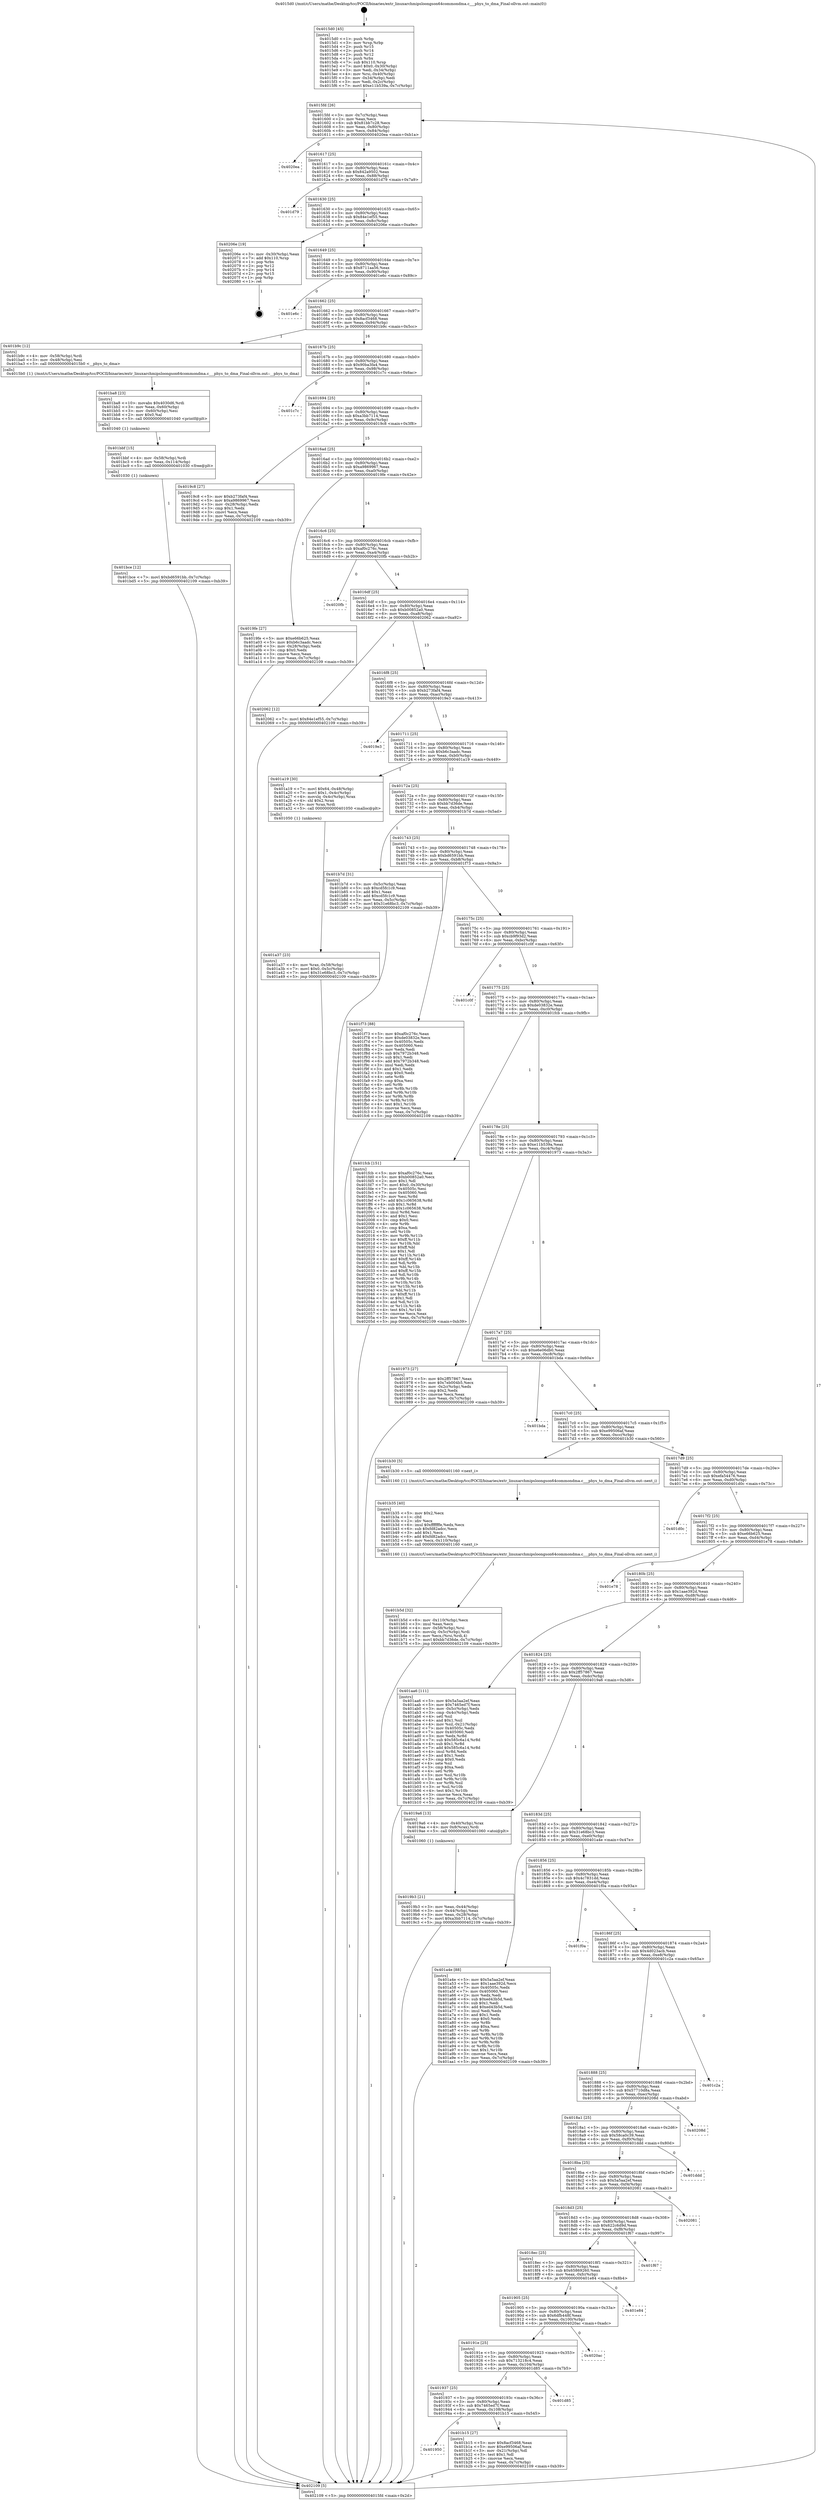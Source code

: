 digraph "0x4015d0" {
  label = "0x4015d0 (/mnt/c/Users/mathe/Desktop/tcc/POCII/binaries/extr_linuxarchmipsloongson64commondma.c___phys_to_dma_Final-ollvm.out::main(0))"
  labelloc = "t"
  node[shape=record]

  Entry [label="",width=0.3,height=0.3,shape=circle,fillcolor=black,style=filled]
  "0x4015fd" [label="{
     0x4015fd [26]\l
     | [instrs]\l
     &nbsp;&nbsp;0x4015fd \<+3\>: mov -0x7c(%rbp),%eax\l
     &nbsp;&nbsp;0x401600 \<+2\>: mov %eax,%ecx\l
     &nbsp;&nbsp;0x401602 \<+6\>: sub $0x81bb7c28,%ecx\l
     &nbsp;&nbsp;0x401608 \<+3\>: mov %eax,-0x80(%rbp)\l
     &nbsp;&nbsp;0x40160b \<+6\>: mov %ecx,-0x84(%rbp)\l
     &nbsp;&nbsp;0x401611 \<+6\>: je 00000000004020ea \<main+0xb1a\>\l
  }"]
  "0x4020ea" [label="{
     0x4020ea\l
  }", style=dashed]
  "0x401617" [label="{
     0x401617 [25]\l
     | [instrs]\l
     &nbsp;&nbsp;0x401617 \<+5\>: jmp 000000000040161c \<main+0x4c\>\l
     &nbsp;&nbsp;0x40161c \<+3\>: mov -0x80(%rbp),%eax\l
     &nbsp;&nbsp;0x40161f \<+5\>: sub $0x842a9502,%eax\l
     &nbsp;&nbsp;0x401624 \<+6\>: mov %eax,-0x88(%rbp)\l
     &nbsp;&nbsp;0x40162a \<+6\>: je 0000000000401d79 \<main+0x7a9\>\l
  }"]
  Exit [label="",width=0.3,height=0.3,shape=circle,fillcolor=black,style=filled,peripheries=2]
  "0x401d79" [label="{
     0x401d79\l
  }", style=dashed]
  "0x401630" [label="{
     0x401630 [25]\l
     | [instrs]\l
     &nbsp;&nbsp;0x401630 \<+5\>: jmp 0000000000401635 \<main+0x65\>\l
     &nbsp;&nbsp;0x401635 \<+3\>: mov -0x80(%rbp),%eax\l
     &nbsp;&nbsp;0x401638 \<+5\>: sub $0x84e1ef55,%eax\l
     &nbsp;&nbsp;0x40163d \<+6\>: mov %eax,-0x8c(%rbp)\l
     &nbsp;&nbsp;0x401643 \<+6\>: je 000000000040206e \<main+0xa9e\>\l
  }"]
  "0x401bce" [label="{
     0x401bce [12]\l
     | [instrs]\l
     &nbsp;&nbsp;0x401bce \<+7\>: movl $0xbd6591bb,-0x7c(%rbp)\l
     &nbsp;&nbsp;0x401bd5 \<+5\>: jmp 0000000000402109 \<main+0xb39\>\l
  }"]
  "0x40206e" [label="{
     0x40206e [19]\l
     | [instrs]\l
     &nbsp;&nbsp;0x40206e \<+3\>: mov -0x30(%rbp),%eax\l
     &nbsp;&nbsp;0x402071 \<+7\>: add $0x110,%rsp\l
     &nbsp;&nbsp;0x402078 \<+1\>: pop %rbx\l
     &nbsp;&nbsp;0x402079 \<+2\>: pop %r12\l
     &nbsp;&nbsp;0x40207b \<+2\>: pop %r14\l
     &nbsp;&nbsp;0x40207d \<+2\>: pop %r15\l
     &nbsp;&nbsp;0x40207f \<+1\>: pop %rbp\l
     &nbsp;&nbsp;0x402080 \<+1\>: ret\l
  }"]
  "0x401649" [label="{
     0x401649 [25]\l
     | [instrs]\l
     &nbsp;&nbsp;0x401649 \<+5\>: jmp 000000000040164e \<main+0x7e\>\l
     &nbsp;&nbsp;0x40164e \<+3\>: mov -0x80(%rbp),%eax\l
     &nbsp;&nbsp;0x401651 \<+5\>: sub $0x8711aa56,%eax\l
     &nbsp;&nbsp;0x401656 \<+6\>: mov %eax,-0x90(%rbp)\l
     &nbsp;&nbsp;0x40165c \<+6\>: je 0000000000401e6c \<main+0x89c\>\l
  }"]
  "0x401bbf" [label="{
     0x401bbf [15]\l
     | [instrs]\l
     &nbsp;&nbsp;0x401bbf \<+4\>: mov -0x58(%rbp),%rdi\l
     &nbsp;&nbsp;0x401bc3 \<+6\>: mov %eax,-0x114(%rbp)\l
     &nbsp;&nbsp;0x401bc9 \<+5\>: call 0000000000401030 \<free@plt\>\l
     | [calls]\l
     &nbsp;&nbsp;0x401030 \{1\} (unknown)\l
  }"]
  "0x401e6c" [label="{
     0x401e6c\l
  }", style=dashed]
  "0x401662" [label="{
     0x401662 [25]\l
     | [instrs]\l
     &nbsp;&nbsp;0x401662 \<+5\>: jmp 0000000000401667 \<main+0x97\>\l
     &nbsp;&nbsp;0x401667 \<+3\>: mov -0x80(%rbp),%eax\l
     &nbsp;&nbsp;0x40166a \<+5\>: sub $0x8acf3468,%eax\l
     &nbsp;&nbsp;0x40166f \<+6\>: mov %eax,-0x94(%rbp)\l
     &nbsp;&nbsp;0x401675 \<+6\>: je 0000000000401b9c \<main+0x5cc\>\l
  }"]
  "0x401ba8" [label="{
     0x401ba8 [23]\l
     | [instrs]\l
     &nbsp;&nbsp;0x401ba8 \<+10\>: movabs $0x4030d6,%rdi\l
     &nbsp;&nbsp;0x401bb2 \<+3\>: mov %eax,-0x60(%rbp)\l
     &nbsp;&nbsp;0x401bb5 \<+3\>: mov -0x60(%rbp),%esi\l
     &nbsp;&nbsp;0x401bb8 \<+2\>: mov $0x0,%al\l
     &nbsp;&nbsp;0x401bba \<+5\>: call 0000000000401040 \<printf@plt\>\l
     | [calls]\l
     &nbsp;&nbsp;0x401040 \{1\} (unknown)\l
  }"]
  "0x401b9c" [label="{
     0x401b9c [12]\l
     | [instrs]\l
     &nbsp;&nbsp;0x401b9c \<+4\>: mov -0x58(%rbp),%rdi\l
     &nbsp;&nbsp;0x401ba0 \<+3\>: mov -0x48(%rbp),%esi\l
     &nbsp;&nbsp;0x401ba3 \<+5\>: call 00000000004015b0 \<__phys_to_dma\>\l
     | [calls]\l
     &nbsp;&nbsp;0x4015b0 \{1\} (/mnt/c/Users/mathe/Desktop/tcc/POCII/binaries/extr_linuxarchmipsloongson64commondma.c___phys_to_dma_Final-ollvm.out::__phys_to_dma)\l
  }"]
  "0x40167b" [label="{
     0x40167b [25]\l
     | [instrs]\l
     &nbsp;&nbsp;0x40167b \<+5\>: jmp 0000000000401680 \<main+0xb0\>\l
     &nbsp;&nbsp;0x401680 \<+3\>: mov -0x80(%rbp),%eax\l
     &nbsp;&nbsp;0x401683 \<+5\>: sub $0x90ba3fa4,%eax\l
     &nbsp;&nbsp;0x401688 \<+6\>: mov %eax,-0x98(%rbp)\l
     &nbsp;&nbsp;0x40168e \<+6\>: je 0000000000401c7c \<main+0x6ac\>\l
  }"]
  "0x401b5d" [label="{
     0x401b5d [32]\l
     | [instrs]\l
     &nbsp;&nbsp;0x401b5d \<+6\>: mov -0x110(%rbp),%ecx\l
     &nbsp;&nbsp;0x401b63 \<+3\>: imul %eax,%ecx\l
     &nbsp;&nbsp;0x401b66 \<+4\>: mov -0x58(%rbp),%rsi\l
     &nbsp;&nbsp;0x401b6a \<+4\>: movslq -0x5c(%rbp),%rdi\l
     &nbsp;&nbsp;0x401b6e \<+3\>: mov %ecx,(%rsi,%rdi,4)\l
     &nbsp;&nbsp;0x401b71 \<+7\>: movl $0xbb7d36de,-0x7c(%rbp)\l
     &nbsp;&nbsp;0x401b78 \<+5\>: jmp 0000000000402109 \<main+0xb39\>\l
  }"]
  "0x401c7c" [label="{
     0x401c7c\l
  }", style=dashed]
  "0x401694" [label="{
     0x401694 [25]\l
     | [instrs]\l
     &nbsp;&nbsp;0x401694 \<+5\>: jmp 0000000000401699 \<main+0xc9\>\l
     &nbsp;&nbsp;0x401699 \<+3\>: mov -0x80(%rbp),%eax\l
     &nbsp;&nbsp;0x40169c \<+5\>: sub $0xa3bb7114,%eax\l
     &nbsp;&nbsp;0x4016a1 \<+6\>: mov %eax,-0x9c(%rbp)\l
     &nbsp;&nbsp;0x4016a7 \<+6\>: je 00000000004019c8 \<main+0x3f8\>\l
  }"]
  "0x401b35" [label="{
     0x401b35 [40]\l
     | [instrs]\l
     &nbsp;&nbsp;0x401b35 \<+5\>: mov $0x2,%ecx\l
     &nbsp;&nbsp;0x401b3a \<+1\>: cltd\l
     &nbsp;&nbsp;0x401b3b \<+2\>: idiv %ecx\l
     &nbsp;&nbsp;0x401b3d \<+6\>: imul $0xfffffffe,%edx,%ecx\l
     &nbsp;&nbsp;0x401b43 \<+6\>: sub $0xfd82adcc,%ecx\l
     &nbsp;&nbsp;0x401b49 \<+3\>: add $0x1,%ecx\l
     &nbsp;&nbsp;0x401b4c \<+6\>: add $0xfd82adcc,%ecx\l
     &nbsp;&nbsp;0x401b52 \<+6\>: mov %ecx,-0x110(%rbp)\l
     &nbsp;&nbsp;0x401b58 \<+5\>: call 0000000000401160 \<next_i\>\l
     | [calls]\l
     &nbsp;&nbsp;0x401160 \{1\} (/mnt/c/Users/mathe/Desktop/tcc/POCII/binaries/extr_linuxarchmipsloongson64commondma.c___phys_to_dma_Final-ollvm.out::next_i)\l
  }"]
  "0x4019c8" [label="{
     0x4019c8 [27]\l
     | [instrs]\l
     &nbsp;&nbsp;0x4019c8 \<+5\>: mov $0xb273faf4,%eax\l
     &nbsp;&nbsp;0x4019cd \<+5\>: mov $0xa9869967,%ecx\l
     &nbsp;&nbsp;0x4019d2 \<+3\>: mov -0x28(%rbp),%edx\l
     &nbsp;&nbsp;0x4019d5 \<+3\>: cmp $0x1,%edx\l
     &nbsp;&nbsp;0x4019d8 \<+3\>: cmovl %ecx,%eax\l
     &nbsp;&nbsp;0x4019db \<+3\>: mov %eax,-0x7c(%rbp)\l
     &nbsp;&nbsp;0x4019de \<+5\>: jmp 0000000000402109 \<main+0xb39\>\l
  }"]
  "0x4016ad" [label="{
     0x4016ad [25]\l
     | [instrs]\l
     &nbsp;&nbsp;0x4016ad \<+5\>: jmp 00000000004016b2 \<main+0xe2\>\l
     &nbsp;&nbsp;0x4016b2 \<+3\>: mov -0x80(%rbp),%eax\l
     &nbsp;&nbsp;0x4016b5 \<+5\>: sub $0xa9869967,%eax\l
     &nbsp;&nbsp;0x4016ba \<+6\>: mov %eax,-0xa0(%rbp)\l
     &nbsp;&nbsp;0x4016c0 \<+6\>: je 00000000004019fe \<main+0x42e\>\l
  }"]
  "0x401950" [label="{
     0x401950\l
  }", style=dashed]
  "0x4019fe" [label="{
     0x4019fe [27]\l
     | [instrs]\l
     &nbsp;&nbsp;0x4019fe \<+5\>: mov $0xe66b625,%eax\l
     &nbsp;&nbsp;0x401a03 \<+5\>: mov $0xb6c3aadc,%ecx\l
     &nbsp;&nbsp;0x401a08 \<+3\>: mov -0x28(%rbp),%edx\l
     &nbsp;&nbsp;0x401a0b \<+3\>: cmp $0x0,%edx\l
     &nbsp;&nbsp;0x401a0e \<+3\>: cmove %ecx,%eax\l
     &nbsp;&nbsp;0x401a11 \<+3\>: mov %eax,-0x7c(%rbp)\l
     &nbsp;&nbsp;0x401a14 \<+5\>: jmp 0000000000402109 \<main+0xb39\>\l
  }"]
  "0x4016c6" [label="{
     0x4016c6 [25]\l
     | [instrs]\l
     &nbsp;&nbsp;0x4016c6 \<+5\>: jmp 00000000004016cb \<main+0xfb\>\l
     &nbsp;&nbsp;0x4016cb \<+3\>: mov -0x80(%rbp),%eax\l
     &nbsp;&nbsp;0x4016ce \<+5\>: sub $0xaf0c276c,%eax\l
     &nbsp;&nbsp;0x4016d3 \<+6\>: mov %eax,-0xa4(%rbp)\l
     &nbsp;&nbsp;0x4016d9 \<+6\>: je 00000000004020fb \<main+0xb2b\>\l
  }"]
  "0x401b15" [label="{
     0x401b15 [27]\l
     | [instrs]\l
     &nbsp;&nbsp;0x401b15 \<+5\>: mov $0x8acf3468,%eax\l
     &nbsp;&nbsp;0x401b1a \<+5\>: mov $0xe99506af,%ecx\l
     &nbsp;&nbsp;0x401b1f \<+3\>: mov -0x21(%rbp),%dl\l
     &nbsp;&nbsp;0x401b22 \<+3\>: test $0x1,%dl\l
     &nbsp;&nbsp;0x401b25 \<+3\>: cmovne %ecx,%eax\l
     &nbsp;&nbsp;0x401b28 \<+3\>: mov %eax,-0x7c(%rbp)\l
     &nbsp;&nbsp;0x401b2b \<+5\>: jmp 0000000000402109 \<main+0xb39\>\l
  }"]
  "0x4020fb" [label="{
     0x4020fb\l
  }", style=dashed]
  "0x4016df" [label="{
     0x4016df [25]\l
     | [instrs]\l
     &nbsp;&nbsp;0x4016df \<+5\>: jmp 00000000004016e4 \<main+0x114\>\l
     &nbsp;&nbsp;0x4016e4 \<+3\>: mov -0x80(%rbp),%eax\l
     &nbsp;&nbsp;0x4016e7 \<+5\>: sub $0xb00852a0,%eax\l
     &nbsp;&nbsp;0x4016ec \<+6\>: mov %eax,-0xa8(%rbp)\l
     &nbsp;&nbsp;0x4016f2 \<+6\>: je 0000000000402062 \<main+0xa92\>\l
  }"]
  "0x401937" [label="{
     0x401937 [25]\l
     | [instrs]\l
     &nbsp;&nbsp;0x401937 \<+5\>: jmp 000000000040193c \<main+0x36c\>\l
     &nbsp;&nbsp;0x40193c \<+3\>: mov -0x80(%rbp),%eax\l
     &nbsp;&nbsp;0x40193f \<+5\>: sub $0x7465ed7f,%eax\l
     &nbsp;&nbsp;0x401944 \<+6\>: mov %eax,-0x108(%rbp)\l
     &nbsp;&nbsp;0x40194a \<+6\>: je 0000000000401b15 \<main+0x545\>\l
  }"]
  "0x402062" [label="{
     0x402062 [12]\l
     | [instrs]\l
     &nbsp;&nbsp;0x402062 \<+7\>: movl $0x84e1ef55,-0x7c(%rbp)\l
     &nbsp;&nbsp;0x402069 \<+5\>: jmp 0000000000402109 \<main+0xb39\>\l
  }"]
  "0x4016f8" [label="{
     0x4016f8 [25]\l
     | [instrs]\l
     &nbsp;&nbsp;0x4016f8 \<+5\>: jmp 00000000004016fd \<main+0x12d\>\l
     &nbsp;&nbsp;0x4016fd \<+3\>: mov -0x80(%rbp),%eax\l
     &nbsp;&nbsp;0x401700 \<+5\>: sub $0xb273faf4,%eax\l
     &nbsp;&nbsp;0x401705 \<+6\>: mov %eax,-0xac(%rbp)\l
     &nbsp;&nbsp;0x40170b \<+6\>: je 00000000004019e3 \<main+0x413\>\l
  }"]
  "0x401d85" [label="{
     0x401d85\l
  }", style=dashed]
  "0x4019e3" [label="{
     0x4019e3\l
  }", style=dashed]
  "0x401711" [label="{
     0x401711 [25]\l
     | [instrs]\l
     &nbsp;&nbsp;0x401711 \<+5\>: jmp 0000000000401716 \<main+0x146\>\l
     &nbsp;&nbsp;0x401716 \<+3\>: mov -0x80(%rbp),%eax\l
     &nbsp;&nbsp;0x401719 \<+5\>: sub $0xb6c3aadc,%eax\l
     &nbsp;&nbsp;0x40171e \<+6\>: mov %eax,-0xb0(%rbp)\l
     &nbsp;&nbsp;0x401724 \<+6\>: je 0000000000401a19 \<main+0x449\>\l
  }"]
  "0x40191e" [label="{
     0x40191e [25]\l
     | [instrs]\l
     &nbsp;&nbsp;0x40191e \<+5\>: jmp 0000000000401923 \<main+0x353\>\l
     &nbsp;&nbsp;0x401923 \<+3\>: mov -0x80(%rbp),%eax\l
     &nbsp;&nbsp;0x401926 \<+5\>: sub $0x713218c4,%eax\l
     &nbsp;&nbsp;0x40192b \<+6\>: mov %eax,-0x104(%rbp)\l
     &nbsp;&nbsp;0x401931 \<+6\>: je 0000000000401d85 \<main+0x7b5\>\l
  }"]
  "0x401a19" [label="{
     0x401a19 [30]\l
     | [instrs]\l
     &nbsp;&nbsp;0x401a19 \<+7\>: movl $0x64,-0x48(%rbp)\l
     &nbsp;&nbsp;0x401a20 \<+7\>: movl $0x1,-0x4c(%rbp)\l
     &nbsp;&nbsp;0x401a27 \<+4\>: movslq -0x4c(%rbp),%rax\l
     &nbsp;&nbsp;0x401a2b \<+4\>: shl $0x2,%rax\l
     &nbsp;&nbsp;0x401a2f \<+3\>: mov %rax,%rdi\l
     &nbsp;&nbsp;0x401a32 \<+5\>: call 0000000000401050 \<malloc@plt\>\l
     | [calls]\l
     &nbsp;&nbsp;0x401050 \{1\} (unknown)\l
  }"]
  "0x40172a" [label="{
     0x40172a [25]\l
     | [instrs]\l
     &nbsp;&nbsp;0x40172a \<+5\>: jmp 000000000040172f \<main+0x15f\>\l
     &nbsp;&nbsp;0x40172f \<+3\>: mov -0x80(%rbp),%eax\l
     &nbsp;&nbsp;0x401732 \<+5\>: sub $0xbb7d36de,%eax\l
     &nbsp;&nbsp;0x401737 \<+6\>: mov %eax,-0xb4(%rbp)\l
     &nbsp;&nbsp;0x40173d \<+6\>: je 0000000000401b7d \<main+0x5ad\>\l
  }"]
  "0x4020ac" [label="{
     0x4020ac\l
  }", style=dashed]
  "0x401b7d" [label="{
     0x401b7d [31]\l
     | [instrs]\l
     &nbsp;&nbsp;0x401b7d \<+3\>: mov -0x5c(%rbp),%eax\l
     &nbsp;&nbsp;0x401b80 \<+5\>: sub $0xcd5fc1c9,%eax\l
     &nbsp;&nbsp;0x401b85 \<+3\>: add $0x1,%eax\l
     &nbsp;&nbsp;0x401b88 \<+5\>: add $0xcd5fc1c9,%eax\l
     &nbsp;&nbsp;0x401b8d \<+3\>: mov %eax,-0x5c(%rbp)\l
     &nbsp;&nbsp;0x401b90 \<+7\>: movl $0x31e68bc3,-0x7c(%rbp)\l
     &nbsp;&nbsp;0x401b97 \<+5\>: jmp 0000000000402109 \<main+0xb39\>\l
  }"]
  "0x401743" [label="{
     0x401743 [25]\l
     | [instrs]\l
     &nbsp;&nbsp;0x401743 \<+5\>: jmp 0000000000401748 \<main+0x178\>\l
     &nbsp;&nbsp;0x401748 \<+3\>: mov -0x80(%rbp),%eax\l
     &nbsp;&nbsp;0x40174b \<+5\>: sub $0xbd6591bb,%eax\l
     &nbsp;&nbsp;0x401750 \<+6\>: mov %eax,-0xb8(%rbp)\l
     &nbsp;&nbsp;0x401756 \<+6\>: je 0000000000401f73 \<main+0x9a3\>\l
  }"]
  "0x401905" [label="{
     0x401905 [25]\l
     | [instrs]\l
     &nbsp;&nbsp;0x401905 \<+5\>: jmp 000000000040190a \<main+0x33a\>\l
     &nbsp;&nbsp;0x40190a \<+3\>: mov -0x80(%rbp),%eax\l
     &nbsp;&nbsp;0x40190d \<+5\>: sub $0x6dfb448f,%eax\l
     &nbsp;&nbsp;0x401912 \<+6\>: mov %eax,-0x100(%rbp)\l
     &nbsp;&nbsp;0x401918 \<+6\>: je 00000000004020ac \<main+0xadc\>\l
  }"]
  "0x401f73" [label="{
     0x401f73 [88]\l
     | [instrs]\l
     &nbsp;&nbsp;0x401f73 \<+5\>: mov $0xaf0c276c,%eax\l
     &nbsp;&nbsp;0x401f78 \<+5\>: mov $0xde03832e,%ecx\l
     &nbsp;&nbsp;0x401f7d \<+7\>: mov 0x40505c,%edx\l
     &nbsp;&nbsp;0x401f84 \<+7\>: mov 0x405060,%esi\l
     &nbsp;&nbsp;0x401f8b \<+2\>: mov %edx,%edi\l
     &nbsp;&nbsp;0x401f8d \<+6\>: sub $0x7972b348,%edi\l
     &nbsp;&nbsp;0x401f93 \<+3\>: sub $0x1,%edi\l
     &nbsp;&nbsp;0x401f96 \<+6\>: add $0x7972b348,%edi\l
     &nbsp;&nbsp;0x401f9c \<+3\>: imul %edi,%edx\l
     &nbsp;&nbsp;0x401f9f \<+3\>: and $0x1,%edx\l
     &nbsp;&nbsp;0x401fa2 \<+3\>: cmp $0x0,%edx\l
     &nbsp;&nbsp;0x401fa5 \<+4\>: sete %r8b\l
     &nbsp;&nbsp;0x401fa9 \<+3\>: cmp $0xa,%esi\l
     &nbsp;&nbsp;0x401fac \<+4\>: setl %r9b\l
     &nbsp;&nbsp;0x401fb0 \<+3\>: mov %r8b,%r10b\l
     &nbsp;&nbsp;0x401fb3 \<+3\>: and %r9b,%r10b\l
     &nbsp;&nbsp;0x401fb6 \<+3\>: xor %r9b,%r8b\l
     &nbsp;&nbsp;0x401fb9 \<+3\>: or %r8b,%r10b\l
     &nbsp;&nbsp;0x401fbc \<+4\>: test $0x1,%r10b\l
     &nbsp;&nbsp;0x401fc0 \<+3\>: cmovne %ecx,%eax\l
     &nbsp;&nbsp;0x401fc3 \<+3\>: mov %eax,-0x7c(%rbp)\l
     &nbsp;&nbsp;0x401fc6 \<+5\>: jmp 0000000000402109 \<main+0xb39\>\l
  }"]
  "0x40175c" [label="{
     0x40175c [25]\l
     | [instrs]\l
     &nbsp;&nbsp;0x40175c \<+5\>: jmp 0000000000401761 \<main+0x191\>\l
     &nbsp;&nbsp;0x401761 \<+3\>: mov -0x80(%rbp),%eax\l
     &nbsp;&nbsp;0x401764 \<+5\>: sub $0xcb9f93d2,%eax\l
     &nbsp;&nbsp;0x401769 \<+6\>: mov %eax,-0xbc(%rbp)\l
     &nbsp;&nbsp;0x40176f \<+6\>: je 0000000000401c0f \<main+0x63f\>\l
  }"]
  "0x401e84" [label="{
     0x401e84\l
  }", style=dashed]
  "0x401c0f" [label="{
     0x401c0f\l
  }", style=dashed]
  "0x401775" [label="{
     0x401775 [25]\l
     | [instrs]\l
     &nbsp;&nbsp;0x401775 \<+5\>: jmp 000000000040177a \<main+0x1aa\>\l
     &nbsp;&nbsp;0x40177a \<+3\>: mov -0x80(%rbp),%eax\l
     &nbsp;&nbsp;0x40177d \<+5\>: sub $0xde03832e,%eax\l
     &nbsp;&nbsp;0x401782 \<+6\>: mov %eax,-0xc0(%rbp)\l
     &nbsp;&nbsp;0x401788 \<+6\>: je 0000000000401fcb \<main+0x9fb\>\l
  }"]
  "0x4018ec" [label="{
     0x4018ec [25]\l
     | [instrs]\l
     &nbsp;&nbsp;0x4018ec \<+5\>: jmp 00000000004018f1 \<main+0x321\>\l
     &nbsp;&nbsp;0x4018f1 \<+3\>: mov -0x80(%rbp),%eax\l
     &nbsp;&nbsp;0x4018f4 \<+5\>: sub $0x65869260,%eax\l
     &nbsp;&nbsp;0x4018f9 \<+6\>: mov %eax,-0xfc(%rbp)\l
     &nbsp;&nbsp;0x4018ff \<+6\>: je 0000000000401e84 \<main+0x8b4\>\l
  }"]
  "0x401fcb" [label="{
     0x401fcb [151]\l
     | [instrs]\l
     &nbsp;&nbsp;0x401fcb \<+5\>: mov $0xaf0c276c,%eax\l
     &nbsp;&nbsp;0x401fd0 \<+5\>: mov $0xb00852a0,%ecx\l
     &nbsp;&nbsp;0x401fd5 \<+2\>: mov $0x1,%dl\l
     &nbsp;&nbsp;0x401fd7 \<+7\>: movl $0x0,-0x30(%rbp)\l
     &nbsp;&nbsp;0x401fde \<+7\>: mov 0x40505c,%esi\l
     &nbsp;&nbsp;0x401fe5 \<+7\>: mov 0x405060,%edi\l
     &nbsp;&nbsp;0x401fec \<+3\>: mov %esi,%r8d\l
     &nbsp;&nbsp;0x401fef \<+7\>: add $0x1c065638,%r8d\l
     &nbsp;&nbsp;0x401ff6 \<+4\>: sub $0x1,%r8d\l
     &nbsp;&nbsp;0x401ffa \<+7\>: sub $0x1c065638,%r8d\l
     &nbsp;&nbsp;0x402001 \<+4\>: imul %r8d,%esi\l
     &nbsp;&nbsp;0x402005 \<+3\>: and $0x1,%esi\l
     &nbsp;&nbsp;0x402008 \<+3\>: cmp $0x0,%esi\l
     &nbsp;&nbsp;0x40200b \<+4\>: sete %r9b\l
     &nbsp;&nbsp;0x40200f \<+3\>: cmp $0xa,%edi\l
     &nbsp;&nbsp;0x402012 \<+4\>: setl %r10b\l
     &nbsp;&nbsp;0x402016 \<+3\>: mov %r9b,%r11b\l
     &nbsp;&nbsp;0x402019 \<+4\>: xor $0xff,%r11b\l
     &nbsp;&nbsp;0x40201d \<+3\>: mov %r10b,%bl\l
     &nbsp;&nbsp;0x402020 \<+3\>: xor $0xff,%bl\l
     &nbsp;&nbsp;0x402023 \<+3\>: xor $0x1,%dl\l
     &nbsp;&nbsp;0x402026 \<+3\>: mov %r11b,%r14b\l
     &nbsp;&nbsp;0x402029 \<+4\>: and $0xff,%r14b\l
     &nbsp;&nbsp;0x40202d \<+3\>: and %dl,%r9b\l
     &nbsp;&nbsp;0x402030 \<+3\>: mov %bl,%r15b\l
     &nbsp;&nbsp;0x402033 \<+4\>: and $0xff,%r15b\l
     &nbsp;&nbsp;0x402037 \<+3\>: and %dl,%r10b\l
     &nbsp;&nbsp;0x40203a \<+3\>: or %r9b,%r14b\l
     &nbsp;&nbsp;0x40203d \<+3\>: or %r10b,%r15b\l
     &nbsp;&nbsp;0x402040 \<+3\>: xor %r15b,%r14b\l
     &nbsp;&nbsp;0x402043 \<+3\>: or %bl,%r11b\l
     &nbsp;&nbsp;0x402046 \<+4\>: xor $0xff,%r11b\l
     &nbsp;&nbsp;0x40204a \<+3\>: or $0x1,%dl\l
     &nbsp;&nbsp;0x40204d \<+3\>: and %dl,%r11b\l
     &nbsp;&nbsp;0x402050 \<+3\>: or %r11b,%r14b\l
     &nbsp;&nbsp;0x402053 \<+4\>: test $0x1,%r14b\l
     &nbsp;&nbsp;0x402057 \<+3\>: cmovne %ecx,%eax\l
     &nbsp;&nbsp;0x40205a \<+3\>: mov %eax,-0x7c(%rbp)\l
     &nbsp;&nbsp;0x40205d \<+5\>: jmp 0000000000402109 \<main+0xb39\>\l
  }"]
  "0x40178e" [label="{
     0x40178e [25]\l
     | [instrs]\l
     &nbsp;&nbsp;0x40178e \<+5\>: jmp 0000000000401793 \<main+0x1c3\>\l
     &nbsp;&nbsp;0x401793 \<+3\>: mov -0x80(%rbp),%eax\l
     &nbsp;&nbsp;0x401796 \<+5\>: sub $0xe11b539a,%eax\l
     &nbsp;&nbsp;0x40179b \<+6\>: mov %eax,-0xc4(%rbp)\l
     &nbsp;&nbsp;0x4017a1 \<+6\>: je 0000000000401973 \<main+0x3a3\>\l
  }"]
  "0x401f67" [label="{
     0x401f67\l
  }", style=dashed]
  "0x401973" [label="{
     0x401973 [27]\l
     | [instrs]\l
     &nbsp;&nbsp;0x401973 \<+5\>: mov $0x2ff57867,%eax\l
     &nbsp;&nbsp;0x401978 \<+5\>: mov $0x7eb004b5,%ecx\l
     &nbsp;&nbsp;0x40197d \<+3\>: mov -0x2c(%rbp),%edx\l
     &nbsp;&nbsp;0x401980 \<+3\>: cmp $0x2,%edx\l
     &nbsp;&nbsp;0x401983 \<+3\>: cmovne %ecx,%eax\l
     &nbsp;&nbsp;0x401986 \<+3\>: mov %eax,-0x7c(%rbp)\l
     &nbsp;&nbsp;0x401989 \<+5\>: jmp 0000000000402109 \<main+0xb39\>\l
  }"]
  "0x4017a7" [label="{
     0x4017a7 [25]\l
     | [instrs]\l
     &nbsp;&nbsp;0x4017a7 \<+5\>: jmp 00000000004017ac \<main+0x1dc\>\l
     &nbsp;&nbsp;0x4017ac \<+3\>: mov -0x80(%rbp),%eax\l
     &nbsp;&nbsp;0x4017af \<+5\>: sub $0xe6e06db0,%eax\l
     &nbsp;&nbsp;0x4017b4 \<+6\>: mov %eax,-0xc8(%rbp)\l
     &nbsp;&nbsp;0x4017ba \<+6\>: je 0000000000401bda \<main+0x60a\>\l
  }"]
  "0x402109" [label="{
     0x402109 [5]\l
     | [instrs]\l
     &nbsp;&nbsp;0x402109 \<+5\>: jmp 00000000004015fd \<main+0x2d\>\l
  }"]
  "0x4015d0" [label="{
     0x4015d0 [45]\l
     | [instrs]\l
     &nbsp;&nbsp;0x4015d0 \<+1\>: push %rbp\l
     &nbsp;&nbsp;0x4015d1 \<+3\>: mov %rsp,%rbp\l
     &nbsp;&nbsp;0x4015d4 \<+2\>: push %r15\l
     &nbsp;&nbsp;0x4015d6 \<+2\>: push %r14\l
     &nbsp;&nbsp;0x4015d8 \<+2\>: push %r12\l
     &nbsp;&nbsp;0x4015da \<+1\>: push %rbx\l
     &nbsp;&nbsp;0x4015db \<+7\>: sub $0x110,%rsp\l
     &nbsp;&nbsp;0x4015e2 \<+7\>: movl $0x0,-0x30(%rbp)\l
     &nbsp;&nbsp;0x4015e9 \<+3\>: mov %edi,-0x34(%rbp)\l
     &nbsp;&nbsp;0x4015ec \<+4\>: mov %rsi,-0x40(%rbp)\l
     &nbsp;&nbsp;0x4015f0 \<+3\>: mov -0x34(%rbp),%edi\l
     &nbsp;&nbsp;0x4015f3 \<+3\>: mov %edi,-0x2c(%rbp)\l
     &nbsp;&nbsp;0x4015f6 \<+7\>: movl $0xe11b539a,-0x7c(%rbp)\l
  }"]
  "0x4018d3" [label="{
     0x4018d3 [25]\l
     | [instrs]\l
     &nbsp;&nbsp;0x4018d3 \<+5\>: jmp 00000000004018d8 \<main+0x308\>\l
     &nbsp;&nbsp;0x4018d8 \<+3\>: mov -0x80(%rbp),%eax\l
     &nbsp;&nbsp;0x4018db \<+5\>: sub $0x622c6d9d,%eax\l
     &nbsp;&nbsp;0x4018e0 \<+6\>: mov %eax,-0xf8(%rbp)\l
     &nbsp;&nbsp;0x4018e6 \<+6\>: je 0000000000401f67 \<main+0x997\>\l
  }"]
  "0x401bda" [label="{
     0x401bda\l
  }", style=dashed]
  "0x4017c0" [label="{
     0x4017c0 [25]\l
     | [instrs]\l
     &nbsp;&nbsp;0x4017c0 \<+5\>: jmp 00000000004017c5 \<main+0x1f5\>\l
     &nbsp;&nbsp;0x4017c5 \<+3\>: mov -0x80(%rbp),%eax\l
     &nbsp;&nbsp;0x4017c8 \<+5\>: sub $0xe99506af,%eax\l
     &nbsp;&nbsp;0x4017cd \<+6\>: mov %eax,-0xcc(%rbp)\l
     &nbsp;&nbsp;0x4017d3 \<+6\>: je 0000000000401b30 \<main+0x560\>\l
  }"]
  "0x402081" [label="{
     0x402081\l
  }", style=dashed]
  "0x401b30" [label="{
     0x401b30 [5]\l
     | [instrs]\l
     &nbsp;&nbsp;0x401b30 \<+5\>: call 0000000000401160 \<next_i\>\l
     | [calls]\l
     &nbsp;&nbsp;0x401160 \{1\} (/mnt/c/Users/mathe/Desktop/tcc/POCII/binaries/extr_linuxarchmipsloongson64commondma.c___phys_to_dma_Final-ollvm.out::next_i)\l
  }"]
  "0x4017d9" [label="{
     0x4017d9 [25]\l
     | [instrs]\l
     &nbsp;&nbsp;0x4017d9 \<+5\>: jmp 00000000004017de \<main+0x20e\>\l
     &nbsp;&nbsp;0x4017de \<+3\>: mov -0x80(%rbp),%eax\l
     &nbsp;&nbsp;0x4017e1 \<+5\>: sub $0xefa54476,%eax\l
     &nbsp;&nbsp;0x4017e6 \<+6\>: mov %eax,-0xd0(%rbp)\l
     &nbsp;&nbsp;0x4017ec \<+6\>: je 0000000000401d0c \<main+0x73c\>\l
  }"]
  "0x4018ba" [label="{
     0x4018ba [25]\l
     | [instrs]\l
     &nbsp;&nbsp;0x4018ba \<+5\>: jmp 00000000004018bf \<main+0x2ef\>\l
     &nbsp;&nbsp;0x4018bf \<+3\>: mov -0x80(%rbp),%eax\l
     &nbsp;&nbsp;0x4018c2 \<+5\>: sub $0x5a5aa2ef,%eax\l
     &nbsp;&nbsp;0x4018c7 \<+6\>: mov %eax,-0xf4(%rbp)\l
     &nbsp;&nbsp;0x4018cd \<+6\>: je 0000000000402081 \<main+0xab1\>\l
  }"]
  "0x401d0c" [label="{
     0x401d0c\l
  }", style=dashed]
  "0x4017f2" [label="{
     0x4017f2 [25]\l
     | [instrs]\l
     &nbsp;&nbsp;0x4017f2 \<+5\>: jmp 00000000004017f7 \<main+0x227\>\l
     &nbsp;&nbsp;0x4017f7 \<+3\>: mov -0x80(%rbp),%eax\l
     &nbsp;&nbsp;0x4017fa \<+5\>: sub $0xe66b625,%eax\l
     &nbsp;&nbsp;0x4017ff \<+6\>: mov %eax,-0xd4(%rbp)\l
     &nbsp;&nbsp;0x401805 \<+6\>: je 0000000000401e78 \<main+0x8a8\>\l
  }"]
  "0x401ddd" [label="{
     0x401ddd\l
  }", style=dashed]
  "0x401e78" [label="{
     0x401e78\l
  }", style=dashed]
  "0x40180b" [label="{
     0x40180b [25]\l
     | [instrs]\l
     &nbsp;&nbsp;0x40180b \<+5\>: jmp 0000000000401810 \<main+0x240\>\l
     &nbsp;&nbsp;0x401810 \<+3\>: mov -0x80(%rbp),%eax\l
     &nbsp;&nbsp;0x401813 \<+5\>: sub $0x1aae392d,%eax\l
     &nbsp;&nbsp;0x401818 \<+6\>: mov %eax,-0xd8(%rbp)\l
     &nbsp;&nbsp;0x40181e \<+6\>: je 0000000000401aa6 \<main+0x4d6\>\l
  }"]
  "0x4018a1" [label="{
     0x4018a1 [25]\l
     | [instrs]\l
     &nbsp;&nbsp;0x4018a1 \<+5\>: jmp 00000000004018a6 \<main+0x2d6\>\l
     &nbsp;&nbsp;0x4018a6 \<+3\>: mov -0x80(%rbp),%eax\l
     &nbsp;&nbsp;0x4018a9 \<+5\>: sub $0x58ca0c39,%eax\l
     &nbsp;&nbsp;0x4018ae \<+6\>: mov %eax,-0xf0(%rbp)\l
     &nbsp;&nbsp;0x4018b4 \<+6\>: je 0000000000401ddd \<main+0x80d\>\l
  }"]
  "0x401aa6" [label="{
     0x401aa6 [111]\l
     | [instrs]\l
     &nbsp;&nbsp;0x401aa6 \<+5\>: mov $0x5a5aa2ef,%eax\l
     &nbsp;&nbsp;0x401aab \<+5\>: mov $0x7465ed7f,%ecx\l
     &nbsp;&nbsp;0x401ab0 \<+3\>: mov -0x5c(%rbp),%edx\l
     &nbsp;&nbsp;0x401ab3 \<+3\>: cmp -0x4c(%rbp),%edx\l
     &nbsp;&nbsp;0x401ab6 \<+4\>: setl %sil\l
     &nbsp;&nbsp;0x401aba \<+4\>: and $0x1,%sil\l
     &nbsp;&nbsp;0x401abe \<+4\>: mov %sil,-0x21(%rbp)\l
     &nbsp;&nbsp;0x401ac2 \<+7\>: mov 0x40505c,%edx\l
     &nbsp;&nbsp;0x401ac9 \<+7\>: mov 0x405060,%edi\l
     &nbsp;&nbsp;0x401ad0 \<+3\>: mov %edx,%r8d\l
     &nbsp;&nbsp;0x401ad3 \<+7\>: sub $0x585c6a14,%r8d\l
     &nbsp;&nbsp;0x401ada \<+4\>: sub $0x1,%r8d\l
     &nbsp;&nbsp;0x401ade \<+7\>: add $0x585c6a14,%r8d\l
     &nbsp;&nbsp;0x401ae5 \<+4\>: imul %r8d,%edx\l
     &nbsp;&nbsp;0x401ae9 \<+3\>: and $0x1,%edx\l
     &nbsp;&nbsp;0x401aec \<+3\>: cmp $0x0,%edx\l
     &nbsp;&nbsp;0x401aef \<+4\>: sete %sil\l
     &nbsp;&nbsp;0x401af3 \<+3\>: cmp $0xa,%edi\l
     &nbsp;&nbsp;0x401af6 \<+4\>: setl %r9b\l
     &nbsp;&nbsp;0x401afa \<+3\>: mov %sil,%r10b\l
     &nbsp;&nbsp;0x401afd \<+3\>: and %r9b,%r10b\l
     &nbsp;&nbsp;0x401b00 \<+3\>: xor %r9b,%sil\l
     &nbsp;&nbsp;0x401b03 \<+3\>: or %sil,%r10b\l
     &nbsp;&nbsp;0x401b06 \<+4\>: test $0x1,%r10b\l
     &nbsp;&nbsp;0x401b0a \<+3\>: cmovne %ecx,%eax\l
     &nbsp;&nbsp;0x401b0d \<+3\>: mov %eax,-0x7c(%rbp)\l
     &nbsp;&nbsp;0x401b10 \<+5\>: jmp 0000000000402109 \<main+0xb39\>\l
  }"]
  "0x401824" [label="{
     0x401824 [25]\l
     | [instrs]\l
     &nbsp;&nbsp;0x401824 \<+5\>: jmp 0000000000401829 \<main+0x259\>\l
     &nbsp;&nbsp;0x401829 \<+3\>: mov -0x80(%rbp),%eax\l
     &nbsp;&nbsp;0x40182c \<+5\>: sub $0x2ff57867,%eax\l
     &nbsp;&nbsp;0x401831 \<+6\>: mov %eax,-0xdc(%rbp)\l
     &nbsp;&nbsp;0x401837 \<+6\>: je 00000000004019a6 \<main+0x3d6\>\l
  }"]
  "0x40208d" [label="{
     0x40208d\l
  }", style=dashed]
  "0x4019a6" [label="{
     0x4019a6 [13]\l
     | [instrs]\l
     &nbsp;&nbsp;0x4019a6 \<+4\>: mov -0x40(%rbp),%rax\l
     &nbsp;&nbsp;0x4019aa \<+4\>: mov 0x8(%rax),%rdi\l
     &nbsp;&nbsp;0x4019ae \<+5\>: call 0000000000401060 \<atoi@plt\>\l
     | [calls]\l
     &nbsp;&nbsp;0x401060 \{1\} (unknown)\l
  }"]
  "0x40183d" [label="{
     0x40183d [25]\l
     | [instrs]\l
     &nbsp;&nbsp;0x40183d \<+5\>: jmp 0000000000401842 \<main+0x272\>\l
     &nbsp;&nbsp;0x401842 \<+3\>: mov -0x80(%rbp),%eax\l
     &nbsp;&nbsp;0x401845 \<+5\>: sub $0x31e68bc3,%eax\l
     &nbsp;&nbsp;0x40184a \<+6\>: mov %eax,-0xe0(%rbp)\l
     &nbsp;&nbsp;0x401850 \<+6\>: je 0000000000401a4e \<main+0x47e\>\l
  }"]
  "0x4019b3" [label="{
     0x4019b3 [21]\l
     | [instrs]\l
     &nbsp;&nbsp;0x4019b3 \<+3\>: mov %eax,-0x44(%rbp)\l
     &nbsp;&nbsp;0x4019b6 \<+3\>: mov -0x44(%rbp),%eax\l
     &nbsp;&nbsp;0x4019b9 \<+3\>: mov %eax,-0x28(%rbp)\l
     &nbsp;&nbsp;0x4019bc \<+7\>: movl $0xa3bb7114,-0x7c(%rbp)\l
     &nbsp;&nbsp;0x4019c3 \<+5\>: jmp 0000000000402109 \<main+0xb39\>\l
  }"]
  "0x401a37" [label="{
     0x401a37 [23]\l
     | [instrs]\l
     &nbsp;&nbsp;0x401a37 \<+4\>: mov %rax,-0x58(%rbp)\l
     &nbsp;&nbsp;0x401a3b \<+7\>: movl $0x0,-0x5c(%rbp)\l
     &nbsp;&nbsp;0x401a42 \<+7\>: movl $0x31e68bc3,-0x7c(%rbp)\l
     &nbsp;&nbsp;0x401a49 \<+5\>: jmp 0000000000402109 \<main+0xb39\>\l
  }"]
  "0x401888" [label="{
     0x401888 [25]\l
     | [instrs]\l
     &nbsp;&nbsp;0x401888 \<+5\>: jmp 000000000040188d \<main+0x2bd\>\l
     &nbsp;&nbsp;0x40188d \<+3\>: mov -0x80(%rbp),%eax\l
     &nbsp;&nbsp;0x401890 \<+5\>: sub $0x57710d8a,%eax\l
     &nbsp;&nbsp;0x401895 \<+6\>: mov %eax,-0xec(%rbp)\l
     &nbsp;&nbsp;0x40189b \<+6\>: je 000000000040208d \<main+0xabd\>\l
  }"]
  "0x401a4e" [label="{
     0x401a4e [88]\l
     | [instrs]\l
     &nbsp;&nbsp;0x401a4e \<+5\>: mov $0x5a5aa2ef,%eax\l
     &nbsp;&nbsp;0x401a53 \<+5\>: mov $0x1aae392d,%ecx\l
     &nbsp;&nbsp;0x401a58 \<+7\>: mov 0x40505c,%edx\l
     &nbsp;&nbsp;0x401a5f \<+7\>: mov 0x405060,%esi\l
     &nbsp;&nbsp;0x401a66 \<+2\>: mov %edx,%edi\l
     &nbsp;&nbsp;0x401a68 \<+6\>: sub $0xed43b5d,%edi\l
     &nbsp;&nbsp;0x401a6e \<+3\>: sub $0x1,%edi\l
     &nbsp;&nbsp;0x401a71 \<+6\>: add $0xed43b5d,%edi\l
     &nbsp;&nbsp;0x401a77 \<+3\>: imul %edi,%edx\l
     &nbsp;&nbsp;0x401a7a \<+3\>: and $0x1,%edx\l
     &nbsp;&nbsp;0x401a7d \<+3\>: cmp $0x0,%edx\l
     &nbsp;&nbsp;0x401a80 \<+4\>: sete %r8b\l
     &nbsp;&nbsp;0x401a84 \<+3\>: cmp $0xa,%esi\l
     &nbsp;&nbsp;0x401a87 \<+4\>: setl %r9b\l
     &nbsp;&nbsp;0x401a8b \<+3\>: mov %r8b,%r10b\l
     &nbsp;&nbsp;0x401a8e \<+3\>: and %r9b,%r10b\l
     &nbsp;&nbsp;0x401a91 \<+3\>: xor %r9b,%r8b\l
     &nbsp;&nbsp;0x401a94 \<+3\>: or %r8b,%r10b\l
     &nbsp;&nbsp;0x401a97 \<+4\>: test $0x1,%r10b\l
     &nbsp;&nbsp;0x401a9b \<+3\>: cmovne %ecx,%eax\l
     &nbsp;&nbsp;0x401a9e \<+3\>: mov %eax,-0x7c(%rbp)\l
     &nbsp;&nbsp;0x401aa1 \<+5\>: jmp 0000000000402109 \<main+0xb39\>\l
  }"]
  "0x401856" [label="{
     0x401856 [25]\l
     | [instrs]\l
     &nbsp;&nbsp;0x401856 \<+5\>: jmp 000000000040185b \<main+0x28b\>\l
     &nbsp;&nbsp;0x40185b \<+3\>: mov -0x80(%rbp),%eax\l
     &nbsp;&nbsp;0x40185e \<+5\>: sub $0x4c7831dd,%eax\l
     &nbsp;&nbsp;0x401863 \<+6\>: mov %eax,-0xe4(%rbp)\l
     &nbsp;&nbsp;0x401869 \<+6\>: je 0000000000401f0a \<main+0x93a\>\l
  }"]
  "0x401c2a" [label="{
     0x401c2a\l
  }", style=dashed]
  "0x401f0a" [label="{
     0x401f0a\l
  }", style=dashed]
  "0x40186f" [label="{
     0x40186f [25]\l
     | [instrs]\l
     &nbsp;&nbsp;0x40186f \<+5\>: jmp 0000000000401874 \<main+0x2a4\>\l
     &nbsp;&nbsp;0x401874 \<+3\>: mov -0x80(%rbp),%eax\l
     &nbsp;&nbsp;0x401877 \<+5\>: sub $0x4d023acb,%eax\l
     &nbsp;&nbsp;0x40187c \<+6\>: mov %eax,-0xe8(%rbp)\l
     &nbsp;&nbsp;0x401882 \<+6\>: je 0000000000401c2a \<main+0x65a\>\l
  }"]
  Entry -> "0x4015d0" [label=" 1"]
  "0x4015fd" -> "0x4020ea" [label=" 0"]
  "0x4015fd" -> "0x401617" [label=" 18"]
  "0x40206e" -> Exit [label=" 1"]
  "0x401617" -> "0x401d79" [label=" 0"]
  "0x401617" -> "0x401630" [label=" 18"]
  "0x402062" -> "0x402109" [label=" 1"]
  "0x401630" -> "0x40206e" [label=" 1"]
  "0x401630" -> "0x401649" [label=" 17"]
  "0x401fcb" -> "0x402109" [label=" 1"]
  "0x401649" -> "0x401e6c" [label=" 0"]
  "0x401649" -> "0x401662" [label=" 17"]
  "0x401f73" -> "0x402109" [label=" 1"]
  "0x401662" -> "0x401b9c" [label=" 1"]
  "0x401662" -> "0x40167b" [label=" 16"]
  "0x401bce" -> "0x402109" [label=" 1"]
  "0x40167b" -> "0x401c7c" [label=" 0"]
  "0x40167b" -> "0x401694" [label=" 16"]
  "0x401bbf" -> "0x401bce" [label=" 1"]
  "0x401694" -> "0x4019c8" [label=" 1"]
  "0x401694" -> "0x4016ad" [label=" 15"]
  "0x401ba8" -> "0x401bbf" [label=" 1"]
  "0x4016ad" -> "0x4019fe" [label=" 1"]
  "0x4016ad" -> "0x4016c6" [label=" 14"]
  "0x401b9c" -> "0x401ba8" [label=" 1"]
  "0x4016c6" -> "0x4020fb" [label=" 0"]
  "0x4016c6" -> "0x4016df" [label=" 14"]
  "0x401b7d" -> "0x402109" [label=" 1"]
  "0x4016df" -> "0x402062" [label=" 1"]
  "0x4016df" -> "0x4016f8" [label=" 13"]
  "0x401b35" -> "0x401b5d" [label=" 1"]
  "0x4016f8" -> "0x4019e3" [label=" 0"]
  "0x4016f8" -> "0x401711" [label=" 13"]
  "0x401b30" -> "0x401b35" [label=" 1"]
  "0x401711" -> "0x401a19" [label=" 1"]
  "0x401711" -> "0x40172a" [label=" 12"]
  "0x401937" -> "0x401950" [label=" 0"]
  "0x40172a" -> "0x401b7d" [label=" 1"]
  "0x40172a" -> "0x401743" [label=" 11"]
  "0x401937" -> "0x401b15" [label=" 2"]
  "0x401743" -> "0x401f73" [label=" 1"]
  "0x401743" -> "0x40175c" [label=" 10"]
  "0x40191e" -> "0x401937" [label=" 2"]
  "0x40175c" -> "0x401c0f" [label=" 0"]
  "0x40175c" -> "0x401775" [label=" 10"]
  "0x40191e" -> "0x401d85" [label=" 0"]
  "0x401775" -> "0x401fcb" [label=" 1"]
  "0x401775" -> "0x40178e" [label=" 9"]
  "0x401905" -> "0x40191e" [label=" 2"]
  "0x40178e" -> "0x401973" [label=" 1"]
  "0x40178e" -> "0x4017a7" [label=" 8"]
  "0x401973" -> "0x402109" [label=" 1"]
  "0x4015d0" -> "0x4015fd" [label=" 1"]
  "0x402109" -> "0x4015fd" [label=" 17"]
  "0x401905" -> "0x4020ac" [label=" 0"]
  "0x4017a7" -> "0x401bda" [label=" 0"]
  "0x4017a7" -> "0x4017c0" [label=" 8"]
  "0x4018ec" -> "0x401905" [label=" 2"]
  "0x4017c0" -> "0x401b30" [label=" 1"]
  "0x4017c0" -> "0x4017d9" [label=" 7"]
  "0x4018ec" -> "0x401e84" [label=" 0"]
  "0x4017d9" -> "0x401d0c" [label=" 0"]
  "0x4017d9" -> "0x4017f2" [label=" 7"]
  "0x4018d3" -> "0x4018ec" [label=" 2"]
  "0x4017f2" -> "0x401e78" [label=" 0"]
  "0x4017f2" -> "0x40180b" [label=" 7"]
  "0x4018d3" -> "0x401f67" [label=" 0"]
  "0x40180b" -> "0x401aa6" [label=" 2"]
  "0x40180b" -> "0x401824" [label=" 5"]
  "0x4018ba" -> "0x4018d3" [label=" 2"]
  "0x401824" -> "0x4019a6" [label=" 1"]
  "0x401824" -> "0x40183d" [label=" 4"]
  "0x4019a6" -> "0x4019b3" [label=" 1"]
  "0x4019b3" -> "0x402109" [label=" 1"]
  "0x4019c8" -> "0x402109" [label=" 1"]
  "0x4019fe" -> "0x402109" [label=" 1"]
  "0x401a19" -> "0x401a37" [label=" 1"]
  "0x401a37" -> "0x402109" [label=" 1"]
  "0x4018ba" -> "0x402081" [label=" 0"]
  "0x40183d" -> "0x401a4e" [label=" 2"]
  "0x40183d" -> "0x401856" [label=" 2"]
  "0x401a4e" -> "0x402109" [label=" 2"]
  "0x401aa6" -> "0x402109" [label=" 2"]
  "0x4018a1" -> "0x4018ba" [label=" 2"]
  "0x401856" -> "0x401f0a" [label=" 0"]
  "0x401856" -> "0x40186f" [label=" 2"]
  "0x4018a1" -> "0x401ddd" [label=" 0"]
  "0x40186f" -> "0x401c2a" [label=" 0"]
  "0x40186f" -> "0x401888" [label=" 2"]
  "0x401b15" -> "0x402109" [label=" 2"]
  "0x401888" -> "0x40208d" [label=" 0"]
  "0x401888" -> "0x4018a1" [label=" 2"]
  "0x401b5d" -> "0x402109" [label=" 1"]
}
